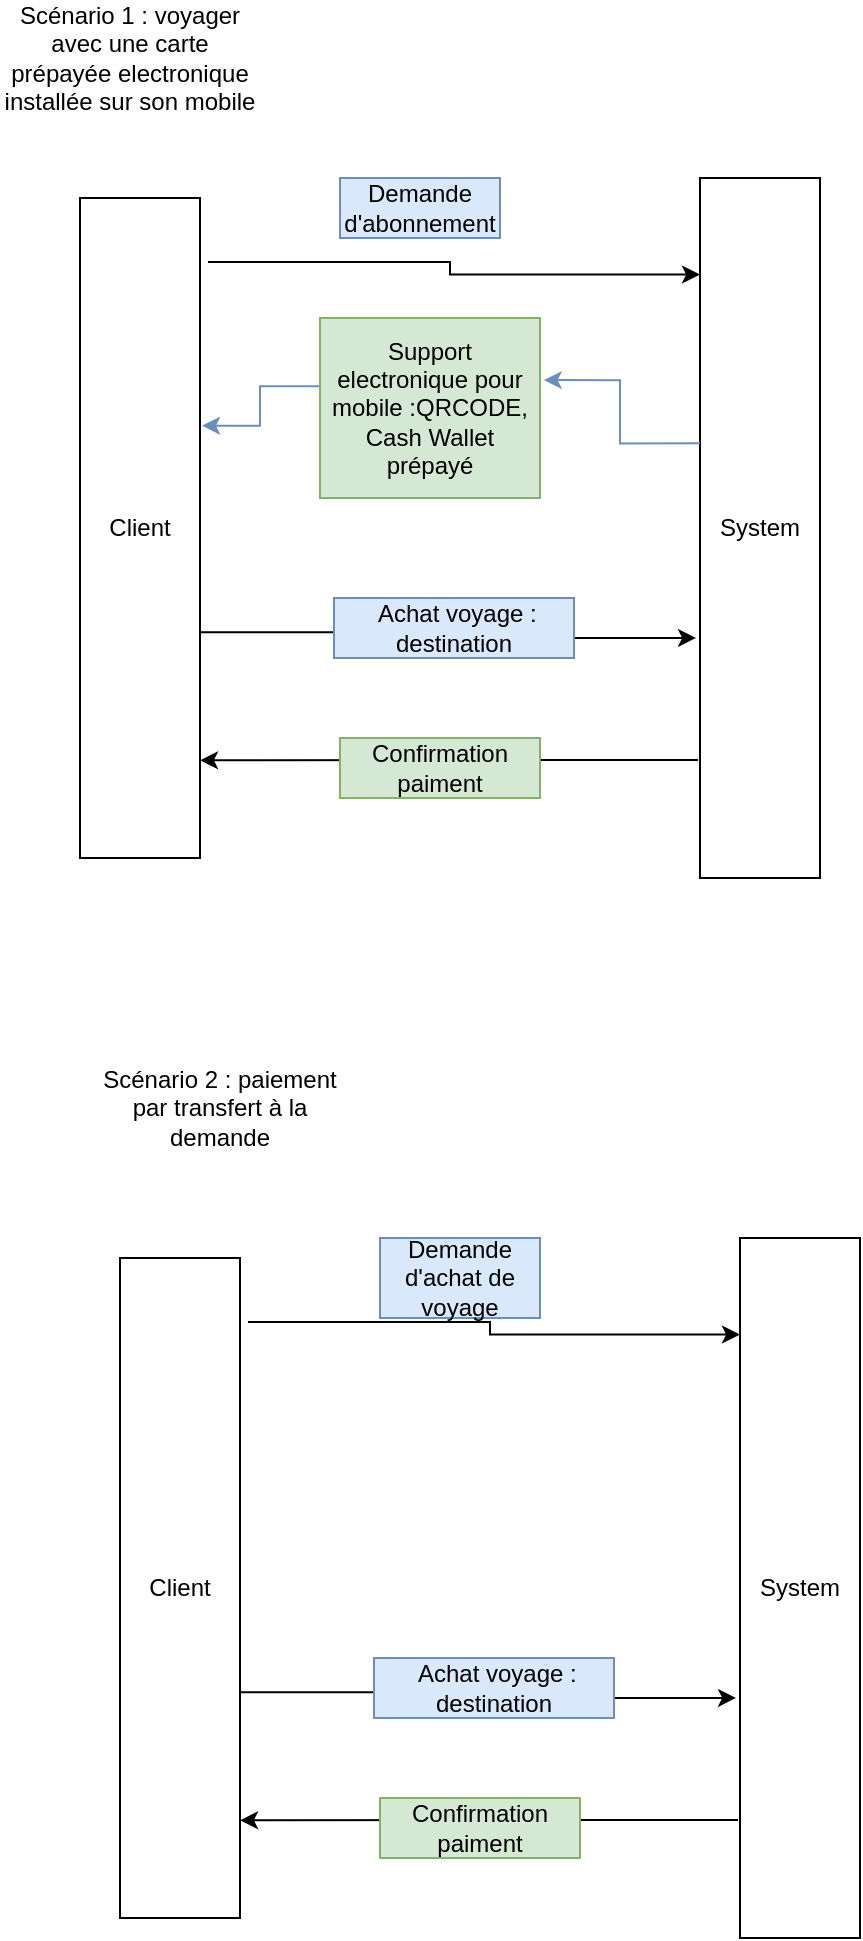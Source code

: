 <mxfile version="13.5.5" type="github">
  <diagram id="hZmp4kSh5wLAMJYNjyrb" name="Page-1">
    <mxGraphModel dx="1144" dy="683" grid="1" gridSize="10" guides="1" tooltips="1" connect="1" arrows="1" fold="1" page="1" pageScale="1" pageWidth="827" pageHeight="1169" math="0" shadow="0">
      <root>
        <mxCell id="0" />
        <mxCell id="1" parent="0" />
        <mxCell id="5fBYy0nUU0CtIiUVLNiD-34" value="" style="endArrow=classic;html=1;entryX=1;entryY=0.852;entryDx=0;entryDy=0;entryPerimeter=0;" edge="1" parent="1" target="5fBYy0nUU0CtIiUVLNiD-9">
          <mxGeometry width="50" height="50" relative="1" as="geometry">
            <mxPoint x="409" y="421" as="sourcePoint" />
            <mxPoint x="280" y="460" as="targetPoint" />
            <Array as="points">
              <mxPoint x="370" y="421" />
            </Array>
          </mxGeometry>
        </mxCell>
        <mxCell id="5fBYy0nUU0CtIiUVLNiD-9" value="Client" style="rounded=0;whiteSpace=wrap;html=1;" vertex="1" parent="1">
          <mxGeometry x="100" y="140" width="60" height="330" as="geometry" />
        </mxCell>
        <mxCell id="5fBYy0nUU0CtIiUVLNiD-10" value="System" style="rounded=0;whiteSpace=wrap;html=1;" vertex="1" parent="1">
          <mxGeometry x="410" y="130" width="60" height="350" as="geometry" />
        </mxCell>
        <mxCell id="5fBYy0nUU0CtIiUVLNiD-17" style="edgeStyle=orthogonalEdgeStyle;rounded=0;orthogonalLoop=1;jettySize=auto;html=1;entryX=0;entryY=0.138;entryDx=0;entryDy=0;entryPerimeter=0;exitX=1.067;exitY=0.097;exitDx=0;exitDy=0;exitPerimeter=0;" edge="1" parent="1" source="5fBYy0nUU0CtIiUVLNiD-9" target="5fBYy0nUU0CtIiUVLNiD-10">
          <mxGeometry relative="1" as="geometry" />
        </mxCell>
        <mxCell id="5fBYy0nUU0CtIiUVLNiD-20" style="edgeStyle=orthogonalEdgeStyle;rounded=0;orthogonalLoop=1;jettySize=auto;html=1;entryX=1.017;entryY=0.345;entryDx=0;entryDy=0;entryPerimeter=0;exitX=0;exitY=0.379;exitDx=0;exitDy=0;exitPerimeter=0;fillColor=#dae8fc;strokeColor=#6c8ebf;" edge="1" parent="1" source="5fBYy0nUU0CtIiUVLNiD-19" target="5fBYy0nUU0CtIiUVLNiD-9">
          <mxGeometry relative="1" as="geometry" />
        </mxCell>
        <mxCell id="5fBYy0nUU0CtIiUVLNiD-23" style="edgeStyle=orthogonalEdgeStyle;rounded=0;orthogonalLoop=1;jettySize=auto;html=1;entryX=-0.033;entryY=0.657;entryDx=0;entryDy=0;entryPerimeter=0;exitX=1;exitY=0.658;exitDx=0;exitDy=0;exitPerimeter=0;" edge="1" parent="1" source="5fBYy0nUU0CtIiUVLNiD-9" target="5fBYy0nUU0CtIiUVLNiD-10">
          <mxGeometry relative="1" as="geometry">
            <mxPoint x="170" y="360" as="sourcePoint" />
          </mxGeometry>
        </mxCell>
        <mxCell id="5fBYy0nUU0CtIiUVLNiD-22" value="&amp;nbsp;Achat voyage : destination" style="text;html=1;strokeColor=#6c8ebf;fillColor=#dae8fc;align=center;verticalAlign=middle;whiteSpace=wrap;rounded=0;" vertex="1" parent="1">
          <mxGeometry x="227" y="340" width="120" height="30" as="geometry" />
        </mxCell>
        <mxCell id="5fBYy0nUU0CtIiUVLNiD-19" value="Support electronique pour mobile :QRCODE, Cash Wallet prépayé " style="text;html=1;strokeColor=#82b366;fillColor=#d5e8d4;align=center;verticalAlign=middle;whiteSpace=wrap;rounded=0;" vertex="1" parent="1">
          <mxGeometry x="220" y="200" width="110" height="90" as="geometry" />
        </mxCell>
        <mxCell id="5fBYy0nUU0CtIiUVLNiD-25" style="edgeStyle=orthogonalEdgeStyle;rounded=0;orthogonalLoop=1;jettySize=auto;html=1;entryX=1.017;entryY=0.345;entryDx=0;entryDy=0;entryPerimeter=0;exitX=0;exitY=0.379;exitDx=0;exitDy=0;exitPerimeter=0;fillColor=#dae8fc;strokeColor=#6c8ebf;" edge="1" parent="1" source="5fBYy0nUU0CtIiUVLNiD-10" target="5fBYy0nUU0CtIiUVLNiD-19">
          <mxGeometry relative="1" as="geometry">
            <mxPoint x="410" y="262.65" as="sourcePoint" />
            <mxPoint x="161.02" y="253.85" as="targetPoint" />
          </mxGeometry>
        </mxCell>
        <mxCell id="5fBYy0nUU0CtIiUVLNiD-26" value="Demande d&#39;abonnement" style="text;html=1;strokeColor=#6c8ebf;fillColor=#dae8fc;align=center;verticalAlign=middle;whiteSpace=wrap;rounded=0;" vertex="1" parent="1">
          <mxGeometry x="230" y="130" width="80" height="30" as="geometry" />
        </mxCell>
        <mxCell id="5fBYy0nUU0CtIiUVLNiD-29" value="Confirmation paiment " style="text;html=1;strokeColor=#82b366;fillColor=#d5e8d4;align=center;verticalAlign=middle;whiteSpace=wrap;rounded=0;" vertex="1" parent="1">
          <mxGeometry x="230" y="410" width="100" height="30" as="geometry" />
        </mxCell>
        <mxCell id="5fBYy0nUU0CtIiUVLNiD-36" value="Scénario 1 : voyager avec une carte prépayée electronique installée sur son mobile" style="text;html=1;strokeColor=none;fillColor=none;align=center;verticalAlign=middle;whiteSpace=wrap;rounded=0;" vertex="1" parent="1">
          <mxGeometry x="60" y="60" width="130" height="20" as="geometry" />
        </mxCell>
        <mxCell id="5fBYy0nUU0CtIiUVLNiD-37" value="Scénario 2 : paiement par transfert à la demande" style="text;html=1;strokeColor=none;fillColor=none;align=center;verticalAlign=middle;whiteSpace=wrap;rounded=0;" vertex="1" parent="1">
          <mxGeometry x="110" y="585" width="120" height="20" as="geometry" />
        </mxCell>
        <mxCell id="5fBYy0nUU0CtIiUVLNiD-38" value="" style="endArrow=classic;html=1;entryX=1;entryY=0.852;entryDx=0;entryDy=0;entryPerimeter=0;" edge="1" parent="1" target="5fBYy0nUU0CtIiUVLNiD-39">
          <mxGeometry width="50" height="50" relative="1" as="geometry">
            <mxPoint x="429" y="951" as="sourcePoint" />
            <mxPoint x="300" y="990" as="targetPoint" />
            <Array as="points">
              <mxPoint x="390" y="951" />
            </Array>
          </mxGeometry>
        </mxCell>
        <mxCell id="5fBYy0nUU0CtIiUVLNiD-39" value="Client" style="rounded=0;whiteSpace=wrap;html=1;" vertex="1" parent="1">
          <mxGeometry x="120" y="670" width="60" height="330" as="geometry" />
        </mxCell>
        <mxCell id="5fBYy0nUU0CtIiUVLNiD-40" value="System" style="rounded=0;whiteSpace=wrap;html=1;" vertex="1" parent="1">
          <mxGeometry x="430" y="660" width="60" height="350" as="geometry" />
        </mxCell>
        <mxCell id="5fBYy0nUU0CtIiUVLNiD-41" style="edgeStyle=orthogonalEdgeStyle;rounded=0;orthogonalLoop=1;jettySize=auto;html=1;entryX=0;entryY=0.138;entryDx=0;entryDy=0;entryPerimeter=0;exitX=1.067;exitY=0.097;exitDx=0;exitDy=0;exitPerimeter=0;" edge="1" parent="1" source="5fBYy0nUU0CtIiUVLNiD-39" target="5fBYy0nUU0CtIiUVLNiD-40">
          <mxGeometry relative="1" as="geometry" />
        </mxCell>
        <mxCell id="5fBYy0nUU0CtIiUVLNiD-43" style="edgeStyle=orthogonalEdgeStyle;rounded=0;orthogonalLoop=1;jettySize=auto;html=1;entryX=-0.033;entryY=0.657;entryDx=0;entryDy=0;entryPerimeter=0;exitX=1;exitY=0.658;exitDx=0;exitDy=0;exitPerimeter=0;" edge="1" parent="1" source="5fBYy0nUU0CtIiUVLNiD-39" target="5fBYy0nUU0CtIiUVLNiD-40">
          <mxGeometry relative="1" as="geometry">
            <mxPoint x="190" y="890" as="sourcePoint" />
          </mxGeometry>
        </mxCell>
        <mxCell id="5fBYy0nUU0CtIiUVLNiD-44" value="&amp;nbsp;Achat voyage : destination" style="text;html=1;strokeColor=#6c8ebf;fillColor=#dae8fc;align=center;verticalAlign=middle;whiteSpace=wrap;rounded=0;" vertex="1" parent="1">
          <mxGeometry x="247" y="870" width="120" height="30" as="geometry" />
        </mxCell>
        <mxCell id="5fBYy0nUU0CtIiUVLNiD-47" value="Demande d&#39;achat de voyage" style="text;html=1;strokeColor=#6c8ebf;fillColor=#dae8fc;align=center;verticalAlign=middle;whiteSpace=wrap;rounded=0;" vertex="1" parent="1">
          <mxGeometry x="250" y="660" width="80" height="40" as="geometry" />
        </mxCell>
        <mxCell id="5fBYy0nUU0CtIiUVLNiD-48" value="Confirmation paiment " style="text;html=1;strokeColor=#82b366;fillColor=#d5e8d4;align=center;verticalAlign=middle;whiteSpace=wrap;rounded=0;" vertex="1" parent="1">
          <mxGeometry x="250" y="940" width="100" height="30" as="geometry" />
        </mxCell>
      </root>
    </mxGraphModel>
  </diagram>
</mxfile>
